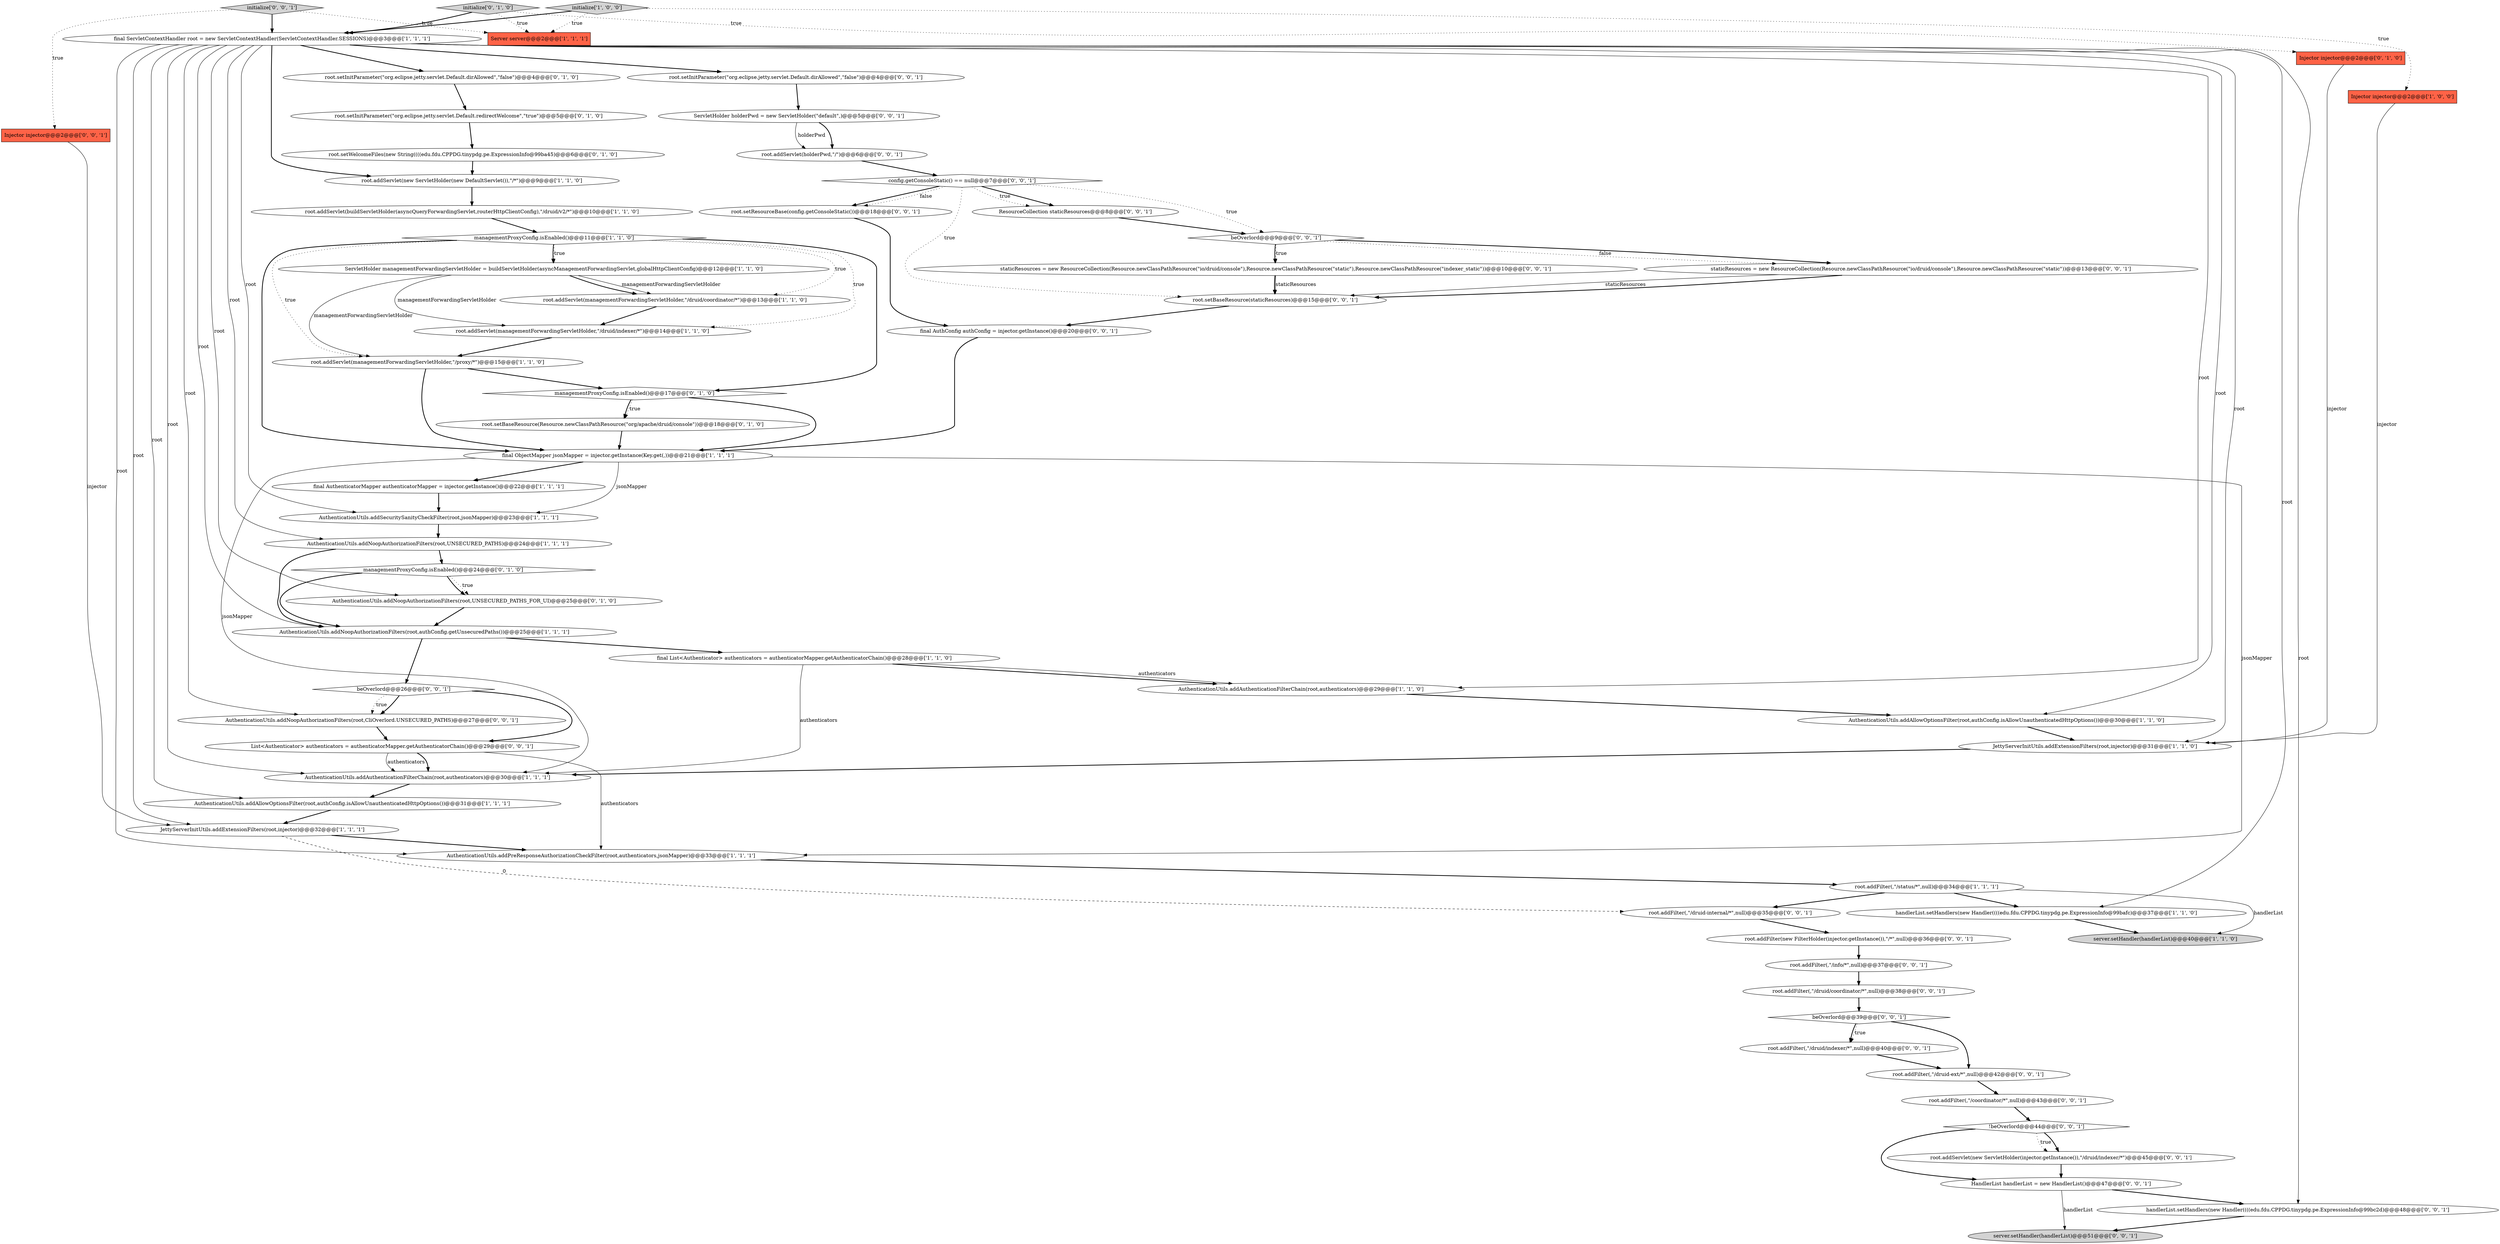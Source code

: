 digraph {
18 [style = filled, label = "JettyServerInitUtils.addExtensionFilters(root,injector)@@@32@@@['1', '1', '1']", fillcolor = white, shape = ellipse image = "AAA0AAABBB1BBB"];
7 [style = filled, label = "managementProxyConfig.isEnabled()@@@11@@@['1', '1', '0']", fillcolor = white, shape = diamond image = "AAA0AAABBB1BBB"];
16 [style = filled, label = "ServletHolder managementForwardingServletHolder = buildServletHolder(asyncManagementForwardingServlet,globalHttpClientConfig)@@@12@@@['1', '1', '0']", fillcolor = white, shape = ellipse image = "AAA0AAABBB1BBB"];
2 [style = filled, label = "root.addFilter(,\"/status/*\",null)@@@34@@@['1', '1', '1']", fillcolor = white, shape = ellipse image = "AAA0AAABBB1BBB"];
37 [style = filled, label = "root.addFilter(,\"/druid/indexer/*\",null)@@@40@@@['0', '0', '1']", fillcolor = white, shape = ellipse image = "AAA0AAABBB3BBB"];
61 [style = filled, label = "AuthenticationUtils.addNoopAuthorizationFilters(root,CliOverlord.UNSECURED_PATHS)@@@27@@@['0', '0', '1']", fillcolor = white, shape = ellipse image = "AAA0AAABBB3BBB"];
0 [style = filled, label = "final ServletContextHandler root = new ServletContextHandler(ServletContextHandler.SESSIONS)@@@3@@@['1', '1', '1']", fillcolor = white, shape = ellipse image = "AAA0AAABBB1BBB"];
27 [style = filled, label = "root.setInitParameter(\"org.eclipse.jetty.servlet.Default.redirectWelcome\",\"true\")@@@5@@@['0', '1', '0']", fillcolor = white, shape = ellipse image = "AAA1AAABBB2BBB"];
6 [style = filled, label = "root.addServlet(managementForwardingServletHolder,\"/proxy/*\")@@@15@@@['1', '1', '0']", fillcolor = white, shape = ellipse image = "AAA0AAABBB1BBB"];
29 [style = filled, label = "root.setInitParameter(\"org.eclipse.jetty.servlet.Default.dirAllowed\",\"false\")@@@4@@@['0', '1', '0']", fillcolor = white, shape = ellipse image = "AAA1AAABBB2BBB"];
43 [style = filled, label = "root.addServlet(holderPwd,\"/\")@@@6@@@['0', '0', '1']", fillcolor = white, shape = ellipse image = "AAA0AAABBB3BBB"];
34 [style = filled, label = "Injector injector@@@2@@@['0', '1', '0']", fillcolor = tomato, shape = box image = "AAA0AAABBB2BBB"];
4 [style = filled, label = "AuthenticationUtils.addAuthenticationFilterChain(root,authenticators)@@@29@@@['1', '1', '0']", fillcolor = white, shape = ellipse image = "AAA0AAABBB1BBB"];
10 [style = filled, label = "JettyServerInitUtils.addExtensionFilters(root,injector)@@@31@@@['1', '1', '0']", fillcolor = white, shape = ellipse image = "AAA0AAABBB1BBB"];
32 [style = filled, label = "AuthenticationUtils.addNoopAuthorizationFilters(root,UNSECURED_PATHS_FOR_UI)@@@25@@@['0', '1', '0']", fillcolor = white, shape = ellipse image = "AAA1AAABBB2BBB"];
30 [style = filled, label = "root.setWelcomeFiles(new String((((edu.fdu.CPPDG.tinypdg.pe.ExpressionInfo@99ba45)@@@6@@@['0', '1', '0']", fillcolor = white, shape = ellipse image = "AAA1AAABBB2BBB"];
1 [style = filled, label = "AuthenticationUtils.addNoopAuthorizationFilters(root,authConfig.getUnsecuredPaths())@@@25@@@['1', '1', '1']", fillcolor = white, shape = ellipse image = "AAA0AAABBB1BBB"];
56 [style = filled, label = "root.addFilter(,\"/druid/coordinator/*\",null)@@@38@@@['0', '0', '1']", fillcolor = white, shape = ellipse image = "AAA0AAABBB3BBB"];
60 [style = filled, label = "config.getConsoleStatic() == null@@@7@@@['0', '0', '1']", fillcolor = white, shape = diamond image = "AAA0AAABBB3BBB"];
40 [style = filled, label = "root.addFilter(,\"/druid-ext/*\",null)@@@42@@@['0', '0', '1']", fillcolor = white, shape = ellipse image = "AAA0AAABBB3BBB"];
8 [style = filled, label = "AuthenticationUtils.addAllowOptionsFilter(root,authConfig.isAllowUnauthenticatedHttpOptions())@@@31@@@['1', '1', '1']", fillcolor = white, shape = ellipse image = "AAA0AAABBB1BBB"];
17 [style = filled, label = "AuthenticationUtils.addAllowOptionsFilter(root,authConfig.isAllowUnauthenticatedHttpOptions())@@@30@@@['1', '1', '0']", fillcolor = white, shape = ellipse image = "AAA0AAABBB1BBB"];
39 [style = filled, label = "ResourceCollection staticResources@@@8@@@['0', '0', '1']", fillcolor = white, shape = ellipse image = "AAA0AAABBB3BBB"];
24 [style = filled, label = "final ObjectMapper jsonMapper = injector.getInstance(Key.get(,))@@@21@@@['1', '1', '1']", fillcolor = white, shape = ellipse image = "AAA0AAABBB1BBB"];
5 [style = filled, label = "root.addServlet(new ServletHolder(new DefaultServlet()),\"/*\")@@@9@@@['1', '1', '0']", fillcolor = white, shape = ellipse image = "AAA0AAABBB1BBB"];
63 [style = filled, label = "!beOverlord@@@44@@@['0', '0', '1']", fillcolor = white, shape = diamond image = "AAA0AAABBB3BBB"];
64 [style = filled, label = "final AuthConfig authConfig = injector.getInstance()@@@20@@@['0', '0', '1']", fillcolor = white, shape = ellipse image = "AAA0AAABBB3BBB"];
38 [style = filled, label = "beOverlord@@@26@@@['0', '0', '1']", fillcolor = white, shape = diamond image = "AAA0AAABBB3BBB"];
36 [style = filled, label = "root.addFilter(,\"/info/*\",null)@@@37@@@['0', '0', '1']", fillcolor = white, shape = ellipse image = "AAA0AAABBB3BBB"];
55 [style = filled, label = "HandlerList handlerList = new HandlerList()@@@47@@@['0', '0', '1']", fillcolor = white, shape = ellipse image = "AAA0AAABBB3BBB"];
3 [style = filled, label = "AuthenticationUtils.addSecuritySanityCheckFilter(root,jsonMapper)@@@23@@@['1', '1', '1']", fillcolor = white, shape = ellipse image = "AAA0AAABBB1BBB"];
41 [style = filled, label = "server.setHandler(handlerList)@@@51@@@['0', '0', '1']", fillcolor = lightgray, shape = ellipse image = "AAA0AAABBB3BBB"];
52 [style = filled, label = "root.addServlet(new ServletHolder(injector.getInstance()),\"/druid/indexer/*\")@@@45@@@['0', '0', '1']", fillcolor = white, shape = ellipse image = "AAA0AAABBB3BBB"];
21 [style = filled, label = "AuthenticationUtils.addAuthenticationFilterChain(root,authenticators)@@@30@@@['1', '1', '1']", fillcolor = white, shape = ellipse image = "AAA0AAABBB1BBB"];
15 [style = filled, label = "root.addServlet(buildServletHolder(asyncQueryForwardingServlet,routerHttpClientConfig),\"/druid/v2/*\")@@@10@@@['1', '1', '0']", fillcolor = white, shape = ellipse image = "AAA0AAABBB1BBB"];
19 [style = filled, label = "final AuthenticatorMapper authenticatorMapper = injector.getInstance()@@@22@@@['1', '1', '1']", fillcolor = white, shape = ellipse image = "AAA0AAABBB1BBB"];
44 [style = filled, label = "beOverlord@@@39@@@['0', '0', '1']", fillcolor = white, shape = diamond image = "AAA0AAABBB3BBB"];
49 [style = filled, label = "root.setBaseResource(staticResources)@@@15@@@['0', '0', '1']", fillcolor = white, shape = ellipse image = "AAA0AAABBB3BBB"];
45 [style = filled, label = "List<Authenticator> authenticators = authenticatorMapper.getAuthenticatorChain()@@@29@@@['0', '0', '1']", fillcolor = white, shape = ellipse image = "AAA0AAABBB3BBB"];
14 [style = filled, label = "handlerList.setHandlers(new Handler((((edu.fdu.CPPDG.tinypdg.pe.ExpressionInfo@99bafc)@@@37@@@['1', '1', '0']", fillcolor = white, shape = ellipse image = "AAA0AAABBB1BBB"];
62 [style = filled, label = "handlerList.setHandlers(new Handler((((edu.fdu.CPPDG.tinypdg.pe.ExpressionInfo@99bc2d)@@@48@@@['0', '0', '1']", fillcolor = white, shape = ellipse image = "AAA0AAABBB3BBB"];
50 [style = filled, label = "root.addFilter(new FilterHolder(injector.getInstance()),\"/*\",null)@@@36@@@['0', '0', '1']", fillcolor = white, shape = ellipse image = "AAA0AAABBB3BBB"];
25 [style = filled, label = "Injector injector@@@2@@@['1', '0', '0']", fillcolor = tomato, shape = box image = "AAA0AAABBB1BBB"];
28 [style = filled, label = "managementProxyConfig.isEnabled()@@@24@@@['0', '1', '0']", fillcolor = white, shape = diamond image = "AAA1AAABBB2BBB"];
12 [style = filled, label = "server.setHandler(handlerList)@@@40@@@['1', '1', '0']", fillcolor = lightgray, shape = ellipse image = "AAA0AAABBB1BBB"];
22 [style = filled, label = "initialize['1', '0', '0']", fillcolor = lightgray, shape = diamond image = "AAA0AAABBB1BBB"];
42 [style = filled, label = "Injector injector@@@2@@@['0', '0', '1']", fillcolor = tomato, shape = box image = "AAA0AAABBB3BBB"];
58 [style = filled, label = "root.addFilter(,\"/coordinator/*\",null)@@@43@@@['0', '0', '1']", fillcolor = white, shape = ellipse image = "AAA0AAABBB3BBB"];
35 [style = filled, label = "managementProxyConfig.isEnabled()@@@17@@@['0', '1', '0']", fillcolor = white, shape = diamond image = "AAA1AAABBB2BBB"];
13 [style = filled, label = "root.addServlet(managementForwardingServletHolder,\"/druid/indexer/*\")@@@14@@@['1', '1', '0']", fillcolor = white, shape = ellipse image = "AAA0AAABBB1BBB"];
20 [style = filled, label = "final List<Authenticator> authenticators = authenticatorMapper.getAuthenticatorChain()@@@28@@@['1', '1', '0']", fillcolor = white, shape = ellipse image = "AAA0AAABBB1BBB"];
33 [style = filled, label = "initialize['0', '1', '0']", fillcolor = lightgray, shape = diamond image = "AAA0AAABBB2BBB"];
23 [style = filled, label = "AuthenticationUtils.addNoopAuthorizationFilters(root,UNSECURED_PATHS)@@@24@@@['1', '1', '1']", fillcolor = white, shape = ellipse image = "AAA0AAABBB1BBB"];
31 [style = filled, label = "root.setBaseResource(Resource.newClassPathResource(\"org/apache/druid/console\"))@@@18@@@['0', '1', '0']", fillcolor = white, shape = ellipse image = "AAA1AAABBB2BBB"];
48 [style = filled, label = "staticResources = new ResourceCollection(Resource.newClassPathResource(\"io/druid/console\"),Resource.newClassPathResource(\"static\"),Resource.newClassPathResource(\"indexer_static\"))@@@10@@@['0', '0', '1']", fillcolor = white, shape = ellipse image = "AAA0AAABBB3BBB"];
51 [style = filled, label = "beOverlord@@@9@@@['0', '0', '1']", fillcolor = white, shape = diamond image = "AAA0AAABBB3BBB"];
54 [style = filled, label = "root.setInitParameter(\"org.eclipse.jetty.servlet.Default.dirAllowed\",\"false\")@@@4@@@['0', '0', '1']", fillcolor = white, shape = ellipse image = "AAA0AAABBB3BBB"];
46 [style = filled, label = "root.addFilter(,\"/druid-internal/*\",null)@@@35@@@['0', '0', '1']", fillcolor = white, shape = ellipse image = "AAA0AAABBB3BBB"];
11 [style = filled, label = "AuthenticationUtils.addPreResponseAuthorizationCheckFilter(root,authenticators,jsonMapper)@@@33@@@['1', '1', '1']", fillcolor = white, shape = ellipse image = "AAA0AAABBB1BBB"];
26 [style = filled, label = "Server server@@@2@@@['1', '1', '1']", fillcolor = tomato, shape = box image = "AAA0AAABBB1BBB"];
59 [style = filled, label = "staticResources = new ResourceCollection(Resource.newClassPathResource(\"io/druid/console\"),Resource.newClassPathResource(\"static\"))@@@13@@@['0', '0', '1']", fillcolor = white, shape = ellipse image = "AAA0AAABBB3BBB"];
53 [style = filled, label = "initialize['0', '0', '1']", fillcolor = lightgray, shape = diamond image = "AAA0AAABBB3BBB"];
47 [style = filled, label = "ServletHolder holderPwd = new ServletHolder(\"default\",)@@@5@@@['0', '0', '1']", fillcolor = white, shape = ellipse image = "AAA0AAABBB3BBB"];
9 [style = filled, label = "root.addServlet(managementForwardingServletHolder,\"/druid/coordinator/*\")@@@13@@@['1', '1', '0']", fillcolor = white, shape = ellipse image = "AAA0AAABBB1BBB"];
57 [style = filled, label = "root.setResourceBase(config.getConsoleStatic())@@@18@@@['0', '0', '1']", fillcolor = white, shape = ellipse image = "AAA0AAABBB3BBB"];
51->48 [style = bold, label=""];
19->3 [style = bold, label=""];
20->21 [style = solid, label="authenticators"];
10->21 [style = bold, label=""];
7->24 [style = bold, label=""];
59->49 [style = bold, label=""];
13->6 [style = bold, label=""];
38->61 [style = bold, label=""];
24->11 [style = solid, label="jsonMapper"];
0->4 [style = solid, label="root"];
0->1 [style = solid, label="root"];
0->8 [style = solid, label="root"];
44->37 [style = bold, label=""];
52->55 [style = bold, label=""];
3->23 [style = bold, label=""];
51->59 [style = bold, label=""];
28->1 [style = bold, label=""];
63->55 [style = bold, label=""];
16->6 [style = solid, label="managementForwardingServletHolder"];
27->30 [style = bold, label=""];
42->18 [style = solid, label="injector"];
0->62 [style = solid, label="root"];
39->51 [style = bold, label=""];
62->41 [style = bold, label=""];
33->26 [style = dotted, label="true"];
60->51 [style = dotted, label="true"];
0->32 [style = solid, label="root"];
38->61 [style = dotted, label="true"];
44->37 [style = dotted, label="true"];
60->39 [style = bold, label=""];
0->61 [style = solid, label="root"];
24->21 [style = solid, label="jsonMapper"];
34->10 [style = solid, label="injector"];
47->43 [style = bold, label=""];
60->39 [style = dotted, label="true"];
51->48 [style = dotted, label="true"];
0->29 [style = bold, label=""];
20->4 [style = bold, label=""];
47->43 [style = solid, label="holderPwd"];
7->16 [style = bold, label=""];
28->32 [style = bold, label=""];
51->59 [style = dotted, label="false"];
35->31 [style = dotted, label="true"];
7->13 [style = dotted, label="true"];
21->8 [style = bold, label=""];
4->17 [style = bold, label=""];
15->7 [style = bold, label=""];
32->1 [style = bold, label=""];
8->18 [style = bold, label=""];
22->25 [style = dotted, label="true"];
49->64 [style = bold, label=""];
37->40 [style = bold, label=""];
60->57 [style = bold, label=""];
64->24 [style = bold, label=""];
40->58 [style = bold, label=""];
57->64 [style = bold, label=""];
7->35 [style = bold, label=""];
38->45 [style = bold, label=""];
56->44 [style = bold, label=""];
2->46 [style = bold, label=""];
50->36 [style = bold, label=""];
43->60 [style = bold, label=""];
44->40 [style = bold, label=""];
29->27 [style = bold, label=""];
0->10 [style = solid, label="root"];
0->14 [style = solid, label="root"];
35->31 [style = bold, label=""];
22->0 [style = bold, label=""];
45->11 [style = solid, label="authenticators"];
0->18 [style = solid, label="root"];
58->63 [style = bold, label=""];
55->41 [style = solid, label="handlerList"];
14->12 [style = bold, label=""];
6->24 [style = bold, label=""];
53->0 [style = bold, label=""];
16->13 [style = solid, label="managementForwardingServletHolder"];
11->2 [style = bold, label=""];
36->56 [style = bold, label=""];
53->42 [style = dotted, label="true"];
60->57 [style = dotted, label="false"];
18->46 [style = dashed, label="0"];
63->52 [style = dotted, label="true"];
0->11 [style = solid, label="root"];
0->3 [style = solid, label="root"];
16->9 [style = solid, label="managementForwardingServletHolder"];
33->34 [style = dotted, label="true"];
48->49 [style = solid, label="staticResources"];
24->3 [style = solid, label="jsonMapper"];
24->19 [style = bold, label=""];
0->21 [style = solid, label="root"];
61->45 [style = bold, label=""];
35->24 [style = bold, label=""];
7->16 [style = dotted, label="true"];
18->11 [style = bold, label=""];
45->21 [style = solid, label="authenticators"];
48->49 [style = bold, label=""];
53->26 [style = dotted, label="true"];
0->54 [style = bold, label=""];
23->1 [style = bold, label=""];
0->23 [style = solid, label="root"];
45->21 [style = bold, label=""];
0->17 [style = solid, label="root"];
9->13 [style = bold, label=""];
60->49 [style = dotted, label="true"];
7->9 [style = dotted, label="true"];
63->52 [style = bold, label=""];
59->49 [style = solid, label="staticResources"];
46->50 [style = bold, label=""];
20->4 [style = solid, label="authenticators"];
30->5 [style = bold, label=""];
55->62 [style = bold, label=""];
25->10 [style = solid, label="injector"];
1->38 [style = bold, label=""];
54->47 [style = bold, label=""];
2->14 [style = bold, label=""];
23->28 [style = bold, label=""];
31->24 [style = bold, label=""];
28->32 [style = dotted, label="true"];
0->5 [style = bold, label=""];
1->20 [style = bold, label=""];
2->12 [style = solid, label="handlerList"];
6->35 [style = bold, label=""];
33->0 [style = bold, label=""];
17->10 [style = bold, label=""];
5->15 [style = bold, label=""];
22->26 [style = dotted, label="true"];
16->9 [style = bold, label=""];
7->6 [style = dotted, label="true"];
}
